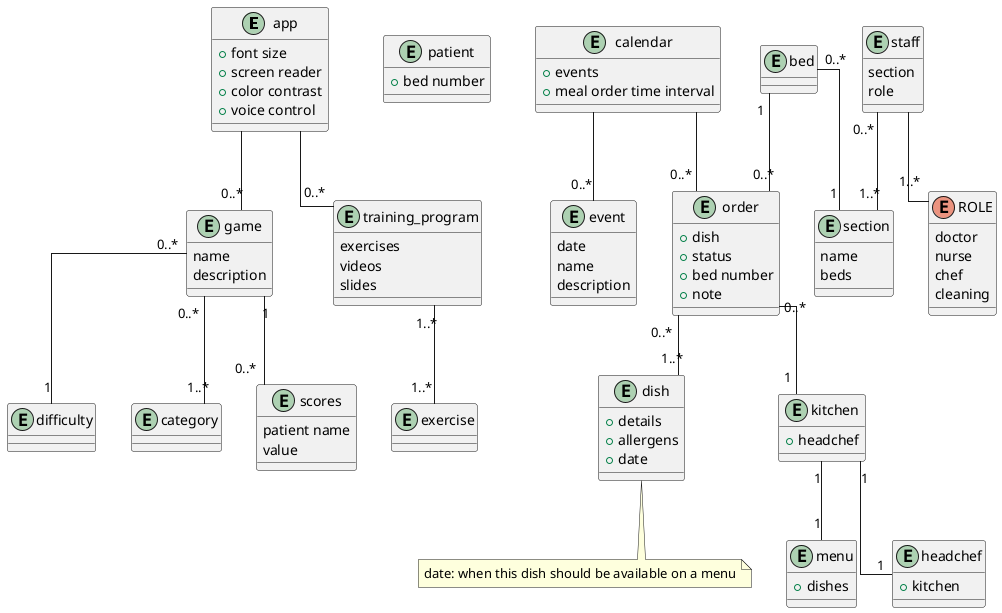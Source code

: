/'

    Domain model for Patient Assist Project - SYSDAT F25 

    Crow's Foot Notation:
        Type 	        Symbol
        
        Zero or One 	|o--
        Exactly One 	||--
        Zero or Many 	}o--
        One or Many 	}|--

'/

@startuml
/'!theme cerulean'/
skinparam linetype ortho

entity app {
    +font size
    +screen reader
    +color contrast
    +voice control
}

entity patient {
    +bed number
}

entity bed {
    
}

entity order {
    +dish
    +status
    +bed number
    +note
}

entity dish {
    +details
    +allergens
    +date
}
note bottom: date: when this dish should be available on a menu

entity kitchen {
    +headchef
}

entity game {
    name
    description
}

entity difficulty {
}

entity category {
}

entity scores {
    patient name
    value
}

entity headchef {
    +kitchen
}

entity menu {
    +dishes
}

entity calendar {
    +events
    +meal order time interval
}

entity event {
    date
    name
    description
}

enum ROLE {
    doctor
    nurse
    chef
    cleaning
}

entity staff {
    section
    role
}

entity training_program {
    exercises
    videos
    slides
}

entity exercise {
}

entity section {
    name
    beds
}

/' 

    RELATIONS
    
'/

staff "0..*" -- "1..*" section
bed "0..*" -- "1" section
bed "1" -- "0..*" order
order "0..*" -- "1..*" dish
order "0..*" -- "1" kitchen

game "0..*" -- "1" difficulty
game "0..*" -- "1..*" category
game "1" -- "0..*" scores

kitchen "1" -- "1" menu
kitchen "1" -- "1" headchef

calendar -- "0..*" event
calendar -- "0..*" order

training_program "1..*" -- "1..*" exercise

app -- "0..*" game
app -- "0..*" training_program

staff -- "1..*" ROLE

/' 

    NOTES 
    
'/

@enduml

